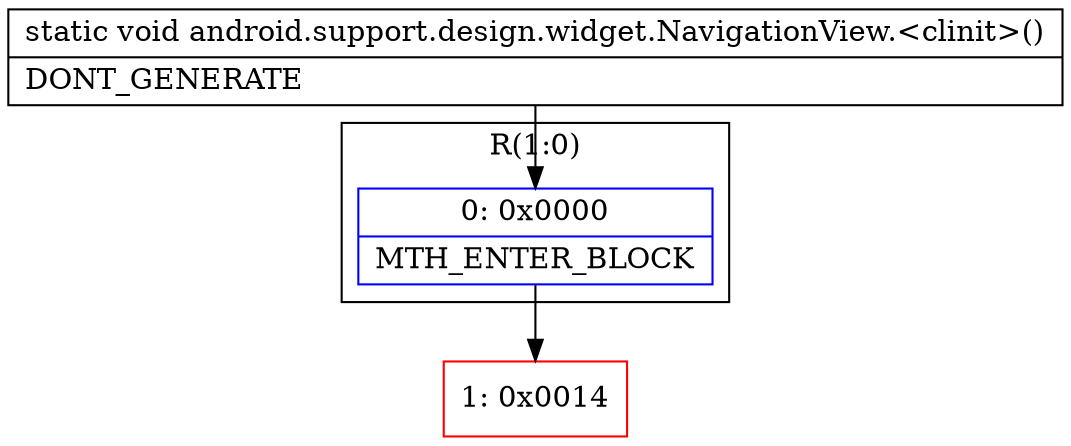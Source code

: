 digraph "CFG forandroid.support.design.widget.NavigationView.\<clinit\>()V" {
subgraph cluster_Region_1591986977 {
label = "R(1:0)";
node [shape=record,color=blue];
Node_0 [shape=record,label="{0\:\ 0x0000|MTH_ENTER_BLOCK\l}"];
}
Node_1 [shape=record,color=red,label="{1\:\ 0x0014}"];
MethodNode[shape=record,label="{static void android.support.design.widget.NavigationView.\<clinit\>()  | DONT_GENERATE\l}"];
MethodNode -> Node_0;
Node_0 -> Node_1;
}

